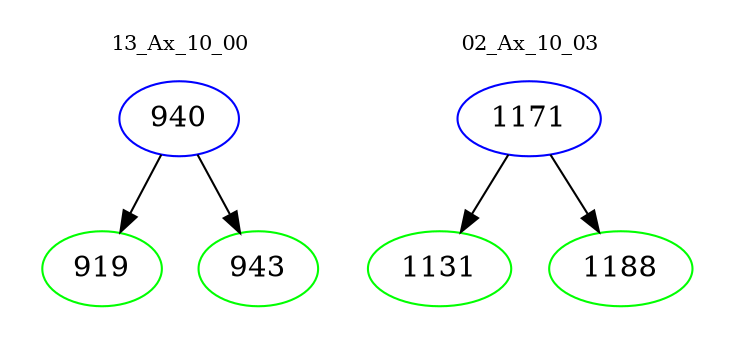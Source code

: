 digraph{
subgraph cluster_0 {
color = white
label = "13_Ax_10_00";
fontsize=10;
T0_940 [label="940", color="blue"]
T0_940 -> T0_919 [color="black"]
T0_919 [label="919", color="green"]
T0_940 -> T0_943 [color="black"]
T0_943 [label="943", color="green"]
}
subgraph cluster_1 {
color = white
label = "02_Ax_10_03";
fontsize=10;
T1_1171 [label="1171", color="blue"]
T1_1171 -> T1_1131 [color="black"]
T1_1131 [label="1131", color="green"]
T1_1171 -> T1_1188 [color="black"]
T1_1188 [label="1188", color="green"]
}
}
